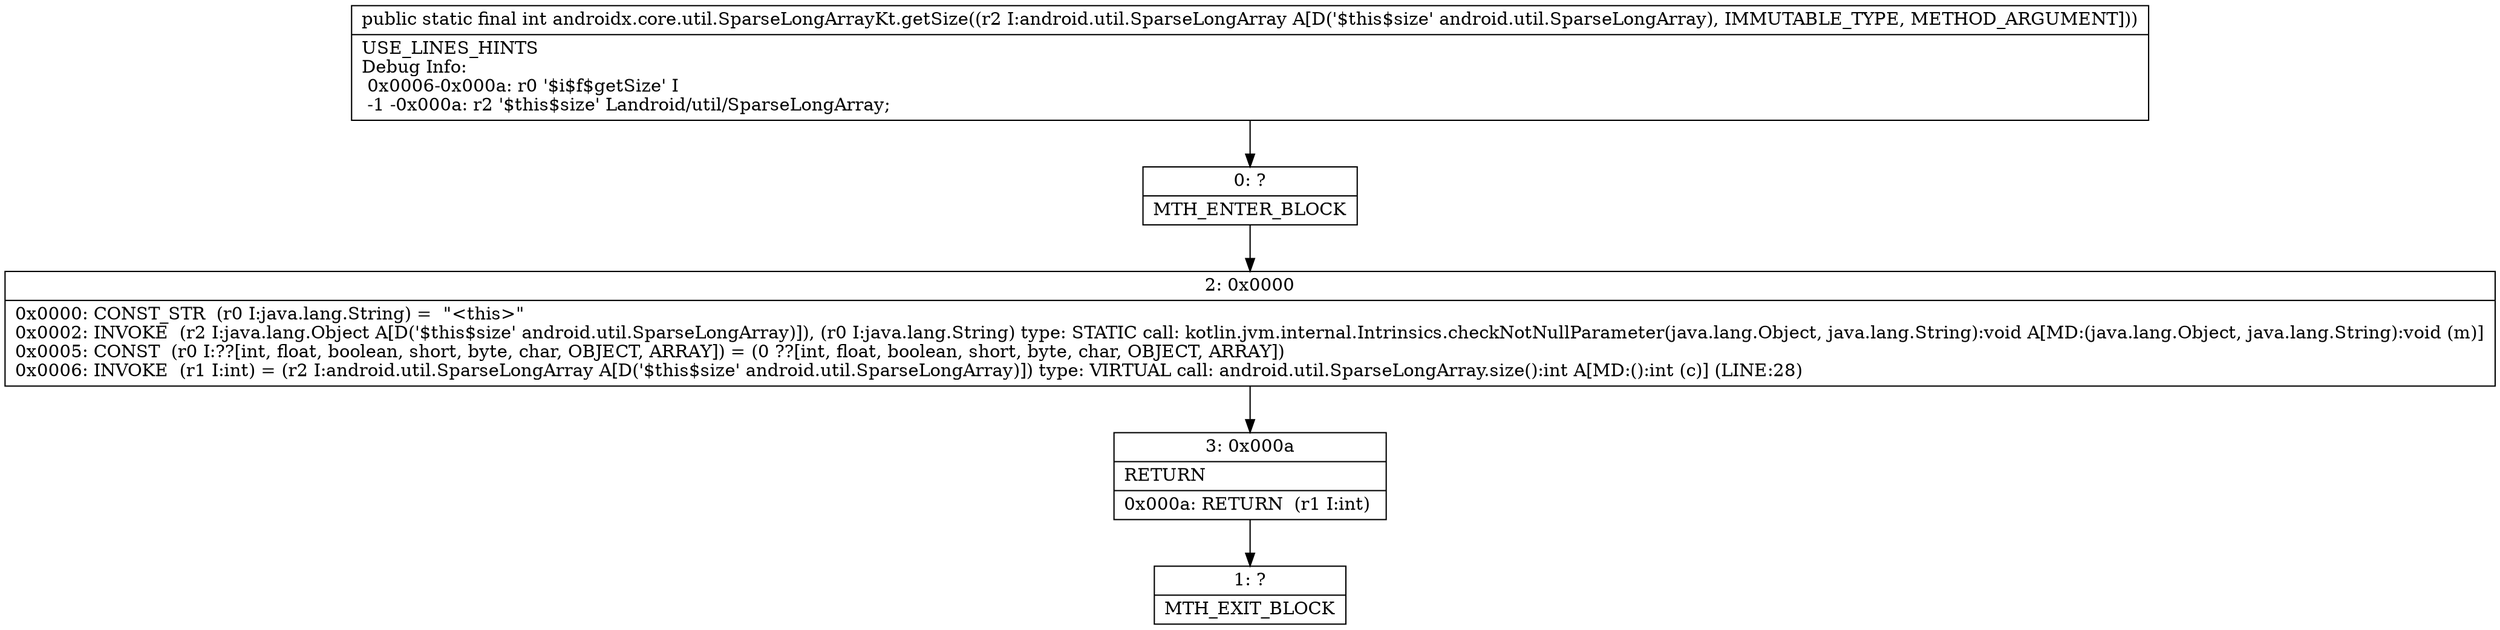 digraph "CFG forandroidx.core.util.SparseLongArrayKt.getSize(Landroid\/util\/SparseLongArray;)I" {
Node_0 [shape=record,label="{0\:\ ?|MTH_ENTER_BLOCK\l}"];
Node_2 [shape=record,label="{2\:\ 0x0000|0x0000: CONST_STR  (r0 I:java.lang.String) =  \"\<this\>\" \l0x0002: INVOKE  (r2 I:java.lang.Object A[D('$this$size' android.util.SparseLongArray)]), (r0 I:java.lang.String) type: STATIC call: kotlin.jvm.internal.Intrinsics.checkNotNullParameter(java.lang.Object, java.lang.String):void A[MD:(java.lang.Object, java.lang.String):void (m)]\l0x0005: CONST  (r0 I:??[int, float, boolean, short, byte, char, OBJECT, ARRAY]) = (0 ??[int, float, boolean, short, byte, char, OBJECT, ARRAY]) \l0x0006: INVOKE  (r1 I:int) = (r2 I:android.util.SparseLongArray A[D('$this$size' android.util.SparseLongArray)]) type: VIRTUAL call: android.util.SparseLongArray.size():int A[MD:():int (c)] (LINE:28)\l}"];
Node_3 [shape=record,label="{3\:\ 0x000a|RETURN\l|0x000a: RETURN  (r1 I:int) \l}"];
Node_1 [shape=record,label="{1\:\ ?|MTH_EXIT_BLOCK\l}"];
MethodNode[shape=record,label="{public static final int androidx.core.util.SparseLongArrayKt.getSize((r2 I:android.util.SparseLongArray A[D('$this$size' android.util.SparseLongArray), IMMUTABLE_TYPE, METHOD_ARGUMENT]))  | USE_LINES_HINTS\lDebug Info:\l  0x0006\-0x000a: r0 '$i$f$getSize' I\l  \-1 \-0x000a: r2 '$this$size' Landroid\/util\/SparseLongArray;\l}"];
MethodNode -> Node_0;Node_0 -> Node_2;
Node_2 -> Node_3;
Node_3 -> Node_1;
}

